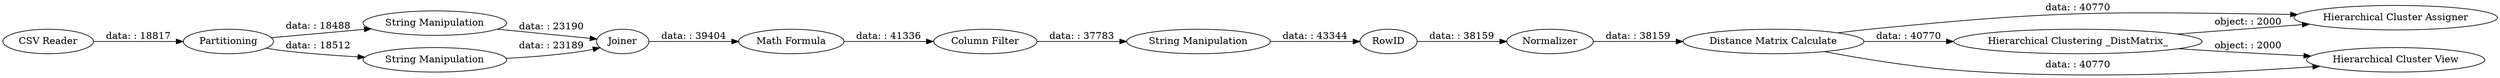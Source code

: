 digraph {
	"8641616503703051325_9" [label=Partitioning]
	"8641616503703051325_13" [label=Joiner]
	"8641616503703051325_12" [label="String Manipulation"]
	"8641616503703051325_4" [label="Hierarchical Cluster Assigner"]
	"8641616503703051325_6" [label="Distance Matrix Calculate"]
	"8641616503703051325_17" [label="Hierarchical Cluster View"]
	"8641616503703051325_7" [label=Normalizer]
	"8641616503703051325_11" [label="String Manipulation"]
	"8641616503703051325_16" [label="String Manipulation"]
	"8641616503703051325_15" [label="Column Filter"]
	"8641616503703051325_5" [label="Hierarchical Clustering _DistMatrix_"]
	"8641616503703051325_8" [label=RowID]
	"8641616503703051325_1" [label="CSV Reader"]
	"8641616503703051325_14" [label="Math Formula"]
	"8641616503703051325_11" -> "8641616503703051325_13" [label="data: : 23189"]
	"8641616503703051325_6" -> "8641616503703051325_5" [label="data: : 40770"]
	"8641616503703051325_8" -> "8641616503703051325_7" [label="data: : 38159"]
	"8641616503703051325_6" -> "8641616503703051325_17" [label="data: : 40770"]
	"8641616503703051325_15" -> "8641616503703051325_16" [label="data: : 37783"]
	"8641616503703051325_7" -> "8641616503703051325_6" [label="data: : 38159"]
	"8641616503703051325_5" -> "8641616503703051325_4" [label="object: : 2000"]
	"8641616503703051325_9" -> "8641616503703051325_11" [label="data: : 18512"]
	"8641616503703051325_5" -> "8641616503703051325_17" [label="object: : 2000"]
	"8641616503703051325_1" -> "8641616503703051325_9" [label="data: : 18817"]
	"8641616503703051325_12" -> "8641616503703051325_13" [label="data: : 23190"]
	"8641616503703051325_13" -> "8641616503703051325_14" [label="data: : 39404"]
	"8641616503703051325_14" -> "8641616503703051325_15" [label="data: : 41336"]
	"8641616503703051325_9" -> "8641616503703051325_12" [label="data: : 18488"]
	"8641616503703051325_16" -> "8641616503703051325_8" [label="data: : 43344"]
	"8641616503703051325_6" -> "8641616503703051325_4" [label="data: : 40770"]
	rankdir=LR
}

